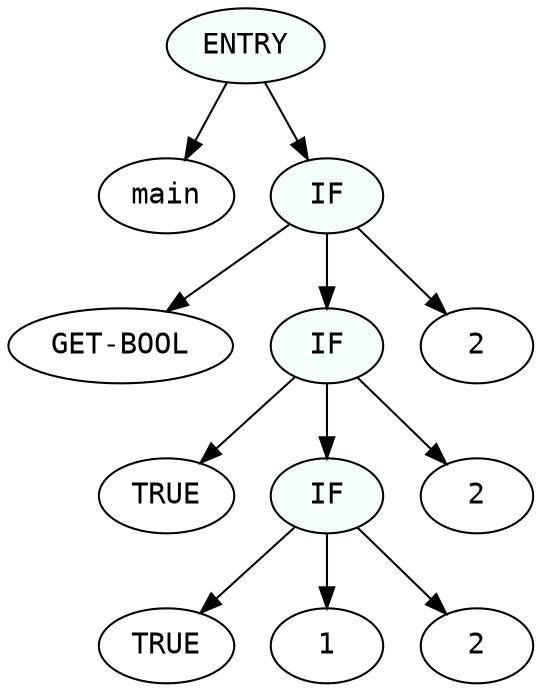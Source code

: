 digraph print {
 1 [label="main", fontname="monospace"];
 2 [label="GET-BOOL", fontname="monospace"];
 3 [label="TRUE", fontname="monospace"];
 4 [label="TRUE", fontname="monospace"];
 5 [label="1", fontname="monospace"];
 6 [label="2", fontname="monospace"];
 7 [label="IF", fontname="monospace", style=filled, fillcolor=mintcream];
 7->4
 7->5
 7->6
 8 [label="2", fontname="monospace"];
 9 [label="IF", fontname="monospace", style=filled, fillcolor=mintcream];
 9->3
 9->7
 9->8
 10 [label="2", fontname="monospace"];
 11 [label="IF", fontname="monospace", style=filled, fillcolor=mintcream];
 11->2
 11->9
 11->10
 12 [label="ENTRY", fontname="monospace", style=filled, fillcolor=mintcream];
 12->1
 12->11
 }
 
